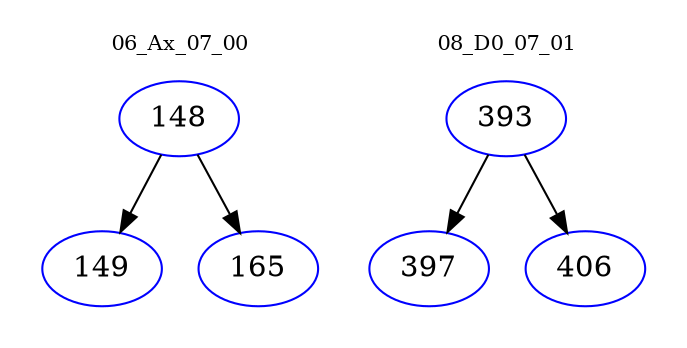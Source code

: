 digraph{
subgraph cluster_0 {
color = white
label = "06_Ax_07_00";
fontsize=10;
T0_148 [label="148", color="blue"]
T0_148 -> T0_149 [color="black"]
T0_149 [label="149", color="blue"]
T0_148 -> T0_165 [color="black"]
T0_165 [label="165", color="blue"]
}
subgraph cluster_1 {
color = white
label = "08_D0_07_01";
fontsize=10;
T1_393 [label="393", color="blue"]
T1_393 -> T1_397 [color="black"]
T1_397 [label="397", color="blue"]
T1_393 -> T1_406 [color="black"]
T1_406 [label="406", color="blue"]
}
}
